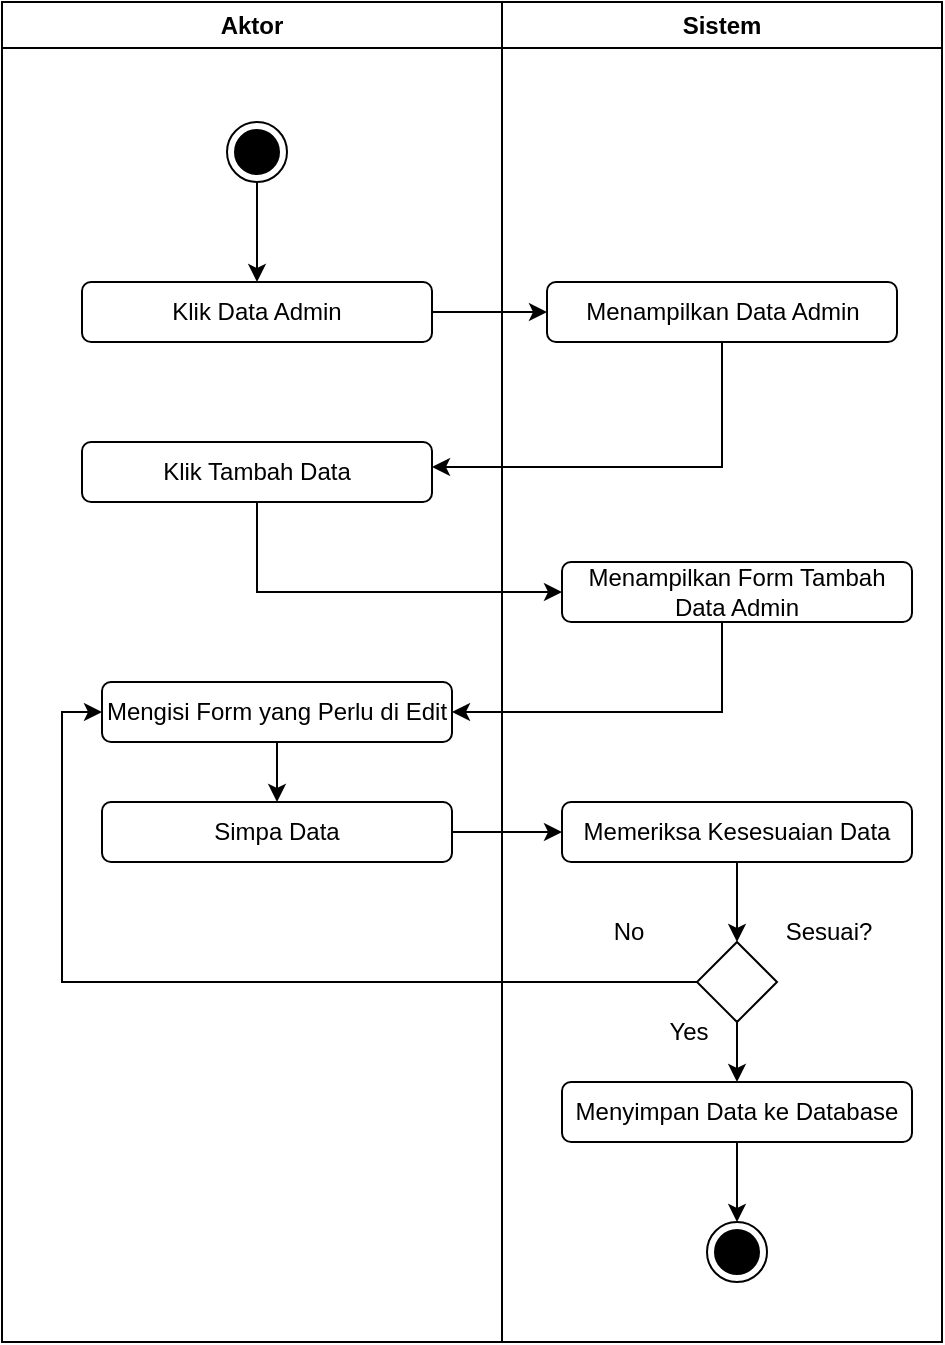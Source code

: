 <mxfile version="21.6.5" type="github">
  <diagram name="Halaman-1" id="7UHIuaPHHp54YdtMl_WJ">
    <mxGraphModel dx="797" dy="746" grid="1" gridSize="10" guides="1" tooltips="1" connect="1" arrows="1" fold="1" page="1" pageScale="1" pageWidth="827" pageHeight="1169" math="0" shadow="0">
      <root>
        <mxCell id="0" />
        <mxCell id="1" parent="0" />
        <mxCell id="L94Z8kq-TWkqiThxzXYF-1" value="Aktor" style="swimlane;whiteSpace=wrap;html=1;" vertex="1" parent="1">
          <mxGeometry x="180" y="80" width="250" height="670" as="geometry" />
        </mxCell>
        <mxCell id="L94Z8kq-TWkqiThxzXYF-2" style="edgeStyle=orthogonalEdgeStyle;rounded=0;orthogonalLoop=1;jettySize=auto;html=1;entryX=0.5;entryY=0;entryDx=0;entryDy=0;" edge="1" parent="L94Z8kq-TWkqiThxzXYF-1" source="L94Z8kq-TWkqiThxzXYF-3" target="L94Z8kq-TWkqiThxzXYF-4">
          <mxGeometry relative="1" as="geometry" />
        </mxCell>
        <mxCell id="L94Z8kq-TWkqiThxzXYF-3" value="" style="ellipse;html=1;shape=endState;fillColor=#000000;strokeColor=#000000;" vertex="1" parent="L94Z8kq-TWkqiThxzXYF-1">
          <mxGeometry x="112.5" y="60" width="30" height="30" as="geometry" />
        </mxCell>
        <mxCell id="L94Z8kq-TWkqiThxzXYF-4" value="Klik Data Admin" style="rounded=1;whiteSpace=wrap;html=1;" vertex="1" parent="L94Z8kq-TWkqiThxzXYF-1">
          <mxGeometry x="40" y="140" width="175" height="30" as="geometry" />
        </mxCell>
        <mxCell id="L94Z8kq-TWkqiThxzXYF-5" value="Klik Tambah Data" style="rounded=1;whiteSpace=wrap;html=1;" vertex="1" parent="L94Z8kq-TWkqiThxzXYF-1">
          <mxGeometry x="40" y="220" width="175" height="30" as="geometry" />
        </mxCell>
        <mxCell id="L94Z8kq-TWkqiThxzXYF-6" value="Simpa Data" style="rounded=1;whiteSpace=wrap;html=1;" vertex="1" parent="L94Z8kq-TWkqiThxzXYF-1">
          <mxGeometry x="50" y="400" width="175" height="30" as="geometry" />
        </mxCell>
        <mxCell id="L94Z8kq-TWkqiThxzXYF-7" style="edgeStyle=orthogonalEdgeStyle;rounded=0;orthogonalLoop=1;jettySize=auto;html=1;entryX=1;entryY=0.75;entryDx=0;entryDy=0;" edge="1" parent="L94Z8kq-TWkqiThxzXYF-1">
          <mxGeometry relative="1" as="geometry">
            <mxPoint x="360" y="160" as="sourcePoint" />
            <mxPoint x="215" y="232.5" as="targetPoint" />
            <Array as="points">
              <mxPoint x="360" y="233" />
            </Array>
          </mxGeometry>
        </mxCell>
        <mxCell id="L94Z8kq-TWkqiThxzXYF-8" style="edgeStyle=orthogonalEdgeStyle;rounded=0;orthogonalLoop=1;jettySize=auto;html=1;entryX=0.5;entryY=0;entryDx=0;entryDy=0;" edge="1" parent="L94Z8kq-TWkqiThxzXYF-1" source="L94Z8kq-TWkqiThxzXYF-9" target="L94Z8kq-TWkqiThxzXYF-6">
          <mxGeometry relative="1" as="geometry" />
        </mxCell>
        <mxCell id="L94Z8kq-TWkqiThxzXYF-9" value="Mengisi Form yang Perlu di Edit" style="rounded=1;whiteSpace=wrap;html=1;" vertex="1" parent="L94Z8kq-TWkqiThxzXYF-1">
          <mxGeometry x="50" y="340" width="175" height="30" as="geometry" />
        </mxCell>
        <mxCell id="L94Z8kq-TWkqiThxzXYF-10" value="Sistem" style="swimlane;whiteSpace=wrap;html=1;" vertex="1" parent="1">
          <mxGeometry x="430" y="80" width="220" height="670" as="geometry" />
        </mxCell>
        <mxCell id="L94Z8kq-TWkqiThxzXYF-11" value="Menampilkan Data Admin" style="rounded=1;whiteSpace=wrap;html=1;" vertex="1" parent="L94Z8kq-TWkqiThxzXYF-10">
          <mxGeometry x="22.5" y="140" width="175" height="30" as="geometry" />
        </mxCell>
        <mxCell id="L94Z8kq-TWkqiThxzXYF-12" value="Menampilkan Form Tambah Data Admin" style="rounded=1;whiteSpace=wrap;html=1;" vertex="1" parent="L94Z8kq-TWkqiThxzXYF-10">
          <mxGeometry x="30" y="280" width="175" height="30" as="geometry" />
        </mxCell>
        <mxCell id="L94Z8kq-TWkqiThxzXYF-13" style="edgeStyle=orthogonalEdgeStyle;rounded=0;orthogonalLoop=1;jettySize=auto;html=1;entryX=0.5;entryY=0;entryDx=0;entryDy=0;" edge="1" parent="L94Z8kq-TWkqiThxzXYF-10" source="L94Z8kq-TWkqiThxzXYF-14" target="L94Z8kq-TWkqiThxzXYF-16">
          <mxGeometry relative="1" as="geometry" />
        </mxCell>
        <mxCell id="L94Z8kq-TWkqiThxzXYF-14" value="Memeriksa Kesesuaian Data" style="rounded=1;whiteSpace=wrap;html=1;" vertex="1" parent="L94Z8kq-TWkqiThxzXYF-10">
          <mxGeometry x="30" y="400" width="175" height="30" as="geometry" />
        </mxCell>
        <mxCell id="L94Z8kq-TWkqiThxzXYF-15" style="edgeStyle=orthogonalEdgeStyle;rounded=0;orthogonalLoop=1;jettySize=auto;html=1;" edge="1" parent="L94Z8kq-TWkqiThxzXYF-10" source="L94Z8kq-TWkqiThxzXYF-16" target="L94Z8kq-TWkqiThxzXYF-18">
          <mxGeometry relative="1" as="geometry" />
        </mxCell>
        <mxCell id="L94Z8kq-TWkqiThxzXYF-16" value="" style="rhombus;whiteSpace=wrap;html=1;" vertex="1" parent="L94Z8kq-TWkqiThxzXYF-10">
          <mxGeometry x="97.5" y="470" width="40" height="40" as="geometry" />
        </mxCell>
        <mxCell id="L94Z8kq-TWkqiThxzXYF-17" style="edgeStyle=orthogonalEdgeStyle;rounded=0;orthogonalLoop=1;jettySize=auto;html=1;" edge="1" parent="L94Z8kq-TWkqiThxzXYF-10" source="L94Z8kq-TWkqiThxzXYF-18" target="L94Z8kq-TWkqiThxzXYF-19">
          <mxGeometry relative="1" as="geometry" />
        </mxCell>
        <mxCell id="L94Z8kq-TWkqiThxzXYF-18" value="Menyimpan Data ke Database" style="rounded=1;whiteSpace=wrap;html=1;" vertex="1" parent="L94Z8kq-TWkqiThxzXYF-10">
          <mxGeometry x="30" y="540" width="175" height="30" as="geometry" />
        </mxCell>
        <mxCell id="L94Z8kq-TWkqiThxzXYF-19" value="" style="ellipse;html=1;shape=endState;fillColor=#000000;strokeColor=#000000;" vertex="1" parent="L94Z8kq-TWkqiThxzXYF-10">
          <mxGeometry x="102.5" y="610" width="30" height="30" as="geometry" />
        </mxCell>
        <mxCell id="L94Z8kq-TWkqiThxzXYF-20" value="Yes" style="text;html=1;align=center;verticalAlign=middle;resizable=0;points=[];autosize=1;strokeColor=none;fillColor=none;" vertex="1" parent="L94Z8kq-TWkqiThxzXYF-10">
          <mxGeometry x="72.5" y="500" width="40" height="30" as="geometry" />
        </mxCell>
        <mxCell id="L94Z8kq-TWkqiThxzXYF-21" value="No" style="text;html=1;align=center;verticalAlign=middle;resizable=0;points=[];autosize=1;strokeColor=none;fillColor=none;" vertex="1" parent="L94Z8kq-TWkqiThxzXYF-10">
          <mxGeometry x="42.5" y="450" width="40" height="30" as="geometry" />
        </mxCell>
        <mxCell id="L94Z8kq-TWkqiThxzXYF-22" value="Sesuai?" style="text;html=1;align=center;verticalAlign=middle;resizable=0;points=[];autosize=1;strokeColor=none;fillColor=none;" vertex="1" parent="L94Z8kq-TWkqiThxzXYF-10">
          <mxGeometry x="127.5" y="450" width="70" height="30" as="geometry" />
        </mxCell>
        <mxCell id="L94Z8kq-TWkqiThxzXYF-23" style="edgeStyle=orthogonalEdgeStyle;rounded=0;orthogonalLoop=1;jettySize=auto;html=1;exitX=1;exitY=0.5;exitDx=0;exitDy=0;entryX=0;entryY=0.5;entryDx=0;entryDy=0;" edge="1" parent="1" source="L94Z8kq-TWkqiThxzXYF-4" target="L94Z8kq-TWkqiThxzXYF-11">
          <mxGeometry relative="1" as="geometry" />
        </mxCell>
        <mxCell id="L94Z8kq-TWkqiThxzXYF-24" style="edgeStyle=orthogonalEdgeStyle;rounded=0;orthogonalLoop=1;jettySize=auto;html=1;exitX=0.5;exitY=1;exitDx=0;exitDy=0;entryX=0;entryY=0.5;entryDx=0;entryDy=0;" edge="1" parent="1" source="L94Z8kq-TWkqiThxzXYF-5" target="L94Z8kq-TWkqiThxzXYF-12">
          <mxGeometry relative="1" as="geometry" />
        </mxCell>
        <mxCell id="L94Z8kq-TWkqiThxzXYF-25" style="edgeStyle=orthogonalEdgeStyle;rounded=0;orthogonalLoop=1;jettySize=auto;html=1;entryX=0;entryY=0.5;entryDx=0;entryDy=0;" edge="1" parent="1" source="L94Z8kq-TWkqiThxzXYF-16" target="L94Z8kq-TWkqiThxzXYF-9">
          <mxGeometry relative="1" as="geometry" />
        </mxCell>
        <mxCell id="L94Z8kq-TWkqiThxzXYF-26" style="edgeStyle=orthogonalEdgeStyle;rounded=0;orthogonalLoop=1;jettySize=auto;html=1;entryX=0;entryY=0.5;entryDx=0;entryDy=0;" edge="1" parent="1" source="L94Z8kq-TWkqiThxzXYF-6" target="L94Z8kq-TWkqiThxzXYF-14">
          <mxGeometry relative="1" as="geometry" />
        </mxCell>
        <mxCell id="L94Z8kq-TWkqiThxzXYF-27" style="edgeStyle=orthogonalEdgeStyle;rounded=0;orthogonalLoop=1;jettySize=auto;html=1;entryX=1;entryY=0.5;entryDx=0;entryDy=0;" edge="1" parent="1" source="L94Z8kq-TWkqiThxzXYF-12" target="L94Z8kq-TWkqiThxzXYF-9">
          <mxGeometry relative="1" as="geometry">
            <Array as="points">
              <mxPoint x="540" y="435" />
            </Array>
          </mxGeometry>
        </mxCell>
      </root>
    </mxGraphModel>
  </diagram>
</mxfile>
